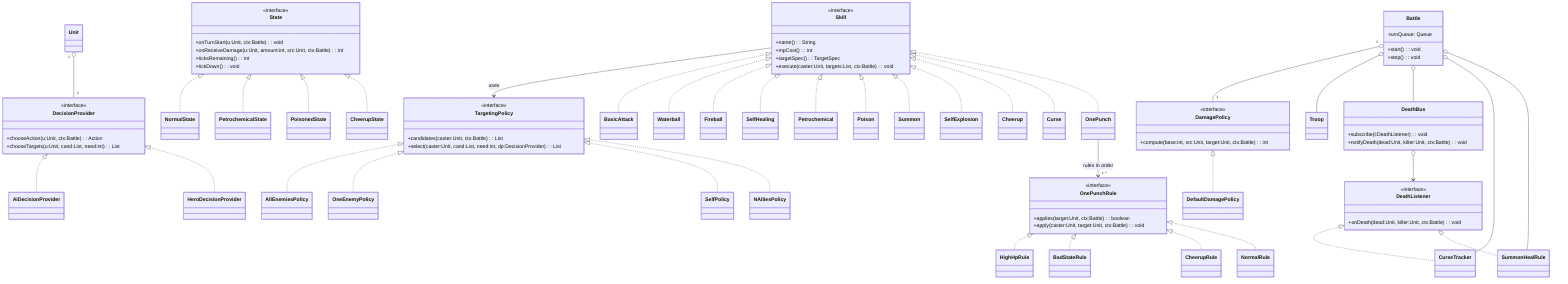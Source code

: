 classDiagram
direction TB

class DecisionProvider {
  <<interface>>
  +chooseAction(u:Unit, ctx:Battle): Action
  +chooseTargets(u:Unit, cand:List<Unit>, need:int): List<Unit>
}

class AiDecisionProvider
class HeroDecisionProvider

DecisionProvider <|.. AiDecisionProvider
DecisionProvider <|.. HeroDecisionProvider
Unit "1" o-- "1" DecisionProvider

%% State Pattern
class State {
  <<interface>>
  +onTurnStart(u:Unit, ctx:Battle): void
  +onReceiveDamage(u:Unit, amount:int, src:Unit, ctx:Battle): int
  +ticksRemaining(): int
  +tickDown(): void
}
State <|.. NormalState
State <|.. PetrochemicalState
State <|.. PoisonedState
State <|.. CheerupState

%% Skill as Strategy + Targeting Policy
class Skill {
  <<interface>>
  +name(): String
  +mpCost(): int
  +targetSpec(): TargetSpec
  +execute(caster:Unit, targets:List<Unit>, ctx:Battle): void
}

class TargetingPolicy {
  <<interface>>
  +candidates(caster:Unit, ctx:Battle): List<Unit>
  +select(caster:Unit, cand:List<Unit>, need:int, dp:DecisionProvider): List<Unit>
}

class AllEnemiesPolicy
class OneEnemyPolicy
class SelfPolicy
class NAlliesPolicy
TargetingPolicy <|.. AllEnemiesPolicy
TargetingPolicy <|.. OneEnemyPolicy
TargetingPolicy <|.. SelfPolicy
TargetingPolicy <|.. NAlliesPolicy

Skill --> TargetingPolicy : uses

%% Damage Policy (for Cheerup bonus, etc.)
class DamagePolicy {
  <<interface>>
  +compute(base:int, src:Unit, target:Unit, ctx:Battle): int
}
class DefaultDamagePolicy
DamagePolicy <|.. DefaultDamagePolicy
Battle "1" o-- "1" DamagePolicy

%% Observer for death events (Curse & Summon heal)
class DeathBus {
  +subscribe(l:DeathListener): void
  +notifyDeath(dead:Unit, killer:Unit, ctx:Battle): void
}
class DeathListener {
  <<interface>>
  +onDeath(dead:Unit, killer:Unit, ctx:Battle): void
}
class CurseTracker
class SummonHealRule
DeathListener <|.. CurseTracker
DeathListener <|.. SummonHealRule
DeathBus o--> DeathListener

%% Concrete skills (extensible via OCP)
Skill <|.. BasicAttack
Skill <|.. Waterball
Skill <|.. Fireball
Skill <|.. SelfHealing
Skill <|.. Petrochemical
Skill <|.. Poison
Skill <|.. Summon
Skill <|.. SelfExplosion
Skill <|.. Cheerup
Skill <|.. Curse
Skill <|.. OnePunch

%% OnePunch uses rule set (Chain of Responsibility)
class OnePunchRule {
  <<interface>>
  +applies(target:Unit, ctx:Battle): boolean
  +apply(caster:Unit, target:Unit, ctx:Battle): void
}
class HighHpRule
class BadStateRule
class CheerupRule
class NormalRule
OnePunchRule <|.. HighHpRule
OnePunchRule <|.. BadStateRule
OnePunchRule <|.. CheerupRule
OnePunchRule <|.. NormalRule
class OnePunch
OnePunch --> "1..*" OnePunchRule : rules in order

%% Battle aggregates
class Battle {
  -turnQueue: Queue<Unit>
  +start(): void
  +step(): void
}
Battle o-- Troop
Battle o-- DeathBus
Battle o-- CurseTracker
Battle o-- SummonHealRule